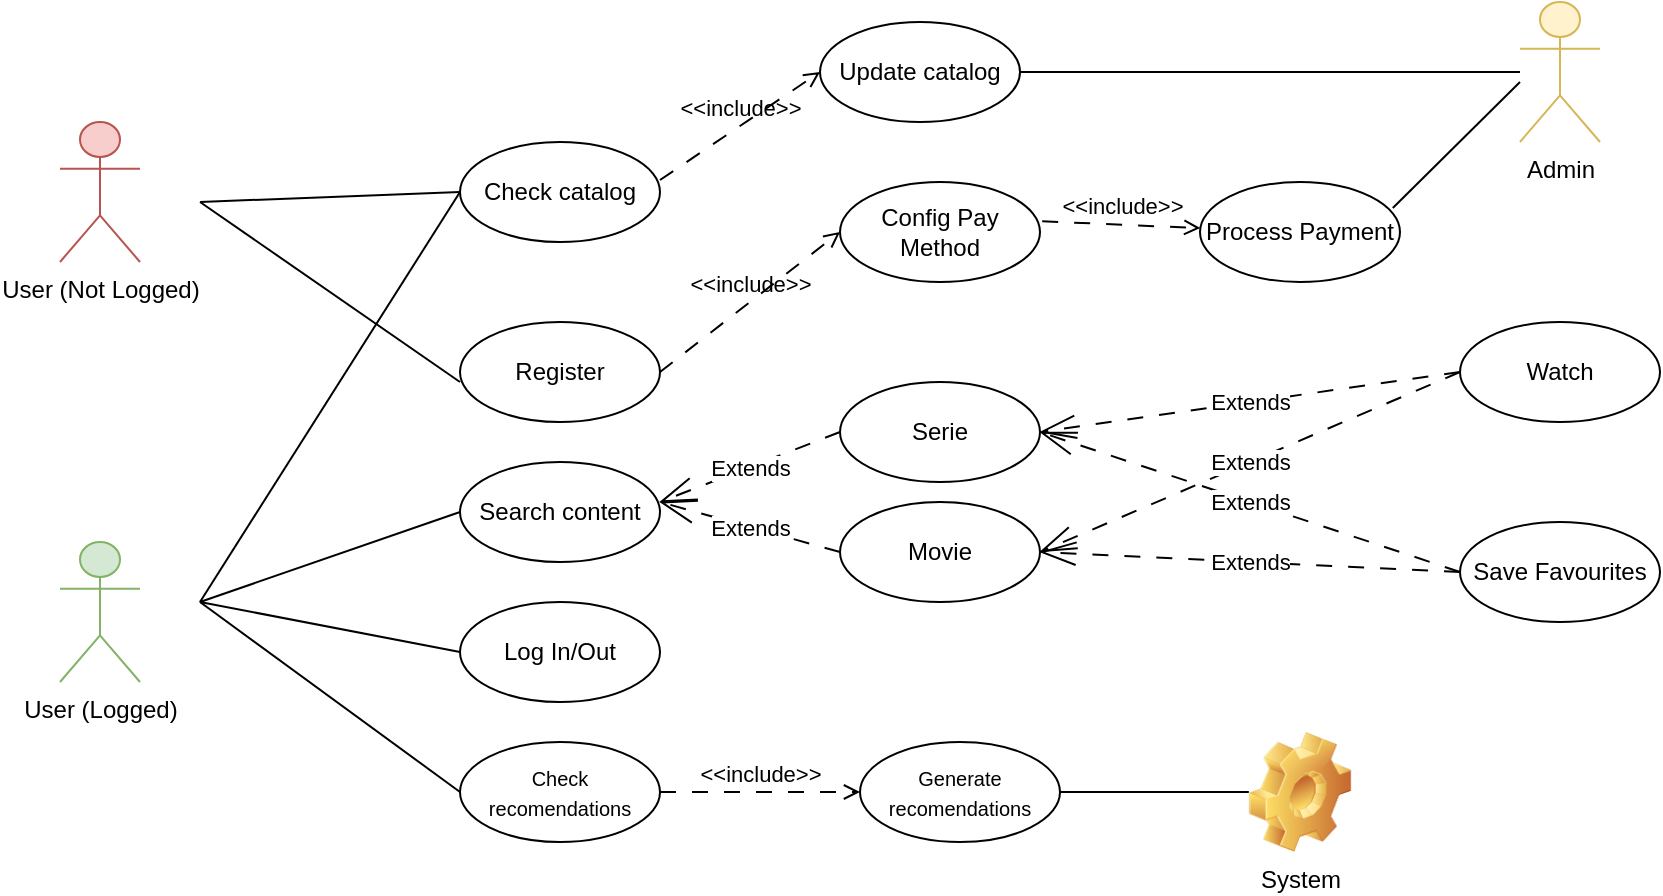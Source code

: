 <mxfile version="20.8.3" type="device"><diagram id="feEnQHSBm4zAghmansOF" name="Page-1"><mxGraphModel dx="1366" dy="757" grid="1" gridSize="10" guides="1" tooltips="1" connect="1" arrows="1" fold="1" page="1" pageScale="1" pageWidth="850" pageHeight="1100" math="0" shadow="0"><root><mxCell id="0"/><mxCell id="1" parent="0"/><mxCell id="D5bRaq05qVzkeoW9afZQ-1" value="&lt;div&gt;User (Not Logged)&lt;br&gt;&lt;/div&gt;" style="shape=umlActor;verticalLabelPosition=bottom;verticalAlign=top;html=1;outlineConnect=0;fillColor=#f8cecc;strokeColor=#b85450;" parent="1" vertex="1"><mxGeometry x="40" y="80" width="40" height="70" as="geometry"/></mxCell><mxCell id="D5bRaq05qVzkeoW9afZQ-2" value="Check catalog" style="ellipse;whiteSpace=wrap;html=1;" parent="1" vertex="1"><mxGeometry x="240" y="90" width="100" height="50" as="geometry"/></mxCell><mxCell id="D5bRaq05qVzkeoW9afZQ-6" value="Log In/Out" style="ellipse;whiteSpace=wrap;html=1;" parent="1" vertex="1"><mxGeometry x="240" y="320" width="100" height="50" as="geometry"/></mxCell><mxCell id="D5bRaq05qVzkeoW9afZQ-7" value="Search content" style="ellipse;whiteSpace=wrap;html=1;" parent="1" vertex="1"><mxGeometry x="240" y="250" width="100" height="50" as="geometry"/></mxCell><mxCell id="D5bRaq05qVzkeoW9afZQ-8" value="Register" style="ellipse;whiteSpace=wrap;html=1;" parent="1" vertex="1"><mxGeometry x="240" y="180" width="100" height="50" as="geometry"/></mxCell><mxCell id="D5bRaq05qVzkeoW9afZQ-9" value="User (Logged)" style="shape=umlActor;verticalLabelPosition=bottom;verticalAlign=top;html=1;outlineConnect=0;fillColor=#d5e8d4;strokeColor=#82b366;" parent="1" vertex="1"><mxGeometry x="40" y="290" width="40" height="70" as="geometry"/></mxCell><mxCell id="D5bRaq05qVzkeoW9afZQ-10" value="" style="endArrow=none;html=1;rounded=0;entryX=0;entryY=0.5;entryDx=0;entryDy=0;" parent="1" target="D5bRaq05qVzkeoW9afZQ-6" edge="1"><mxGeometry width="50" height="50" relative="1" as="geometry"><mxPoint x="110" y="320" as="sourcePoint"/><mxPoint x="220" y="320" as="targetPoint"/></mxGeometry></mxCell><mxCell id="D5bRaq05qVzkeoW9afZQ-11" value="" style="endArrow=none;html=1;rounded=0;entryX=0;entryY=0.5;entryDx=0;entryDy=0;" parent="1" target="D5bRaq05qVzkeoW9afZQ-7" edge="1"><mxGeometry width="50" height="50" relative="1" as="geometry"><mxPoint x="110" y="320" as="sourcePoint"/><mxPoint x="230" y="250" as="targetPoint"/></mxGeometry></mxCell><mxCell id="D5bRaq05qVzkeoW9afZQ-12" value="" style="endArrow=none;html=1;rounded=0;entryX=0;entryY=0.5;entryDx=0;entryDy=0;" parent="1" target="D5bRaq05qVzkeoW9afZQ-2" edge="1"><mxGeometry width="50" height="50" relative="1" as="geometry"><mxPoint x="110" y="320" as="sourcePoint"/><mxPoint x="230" y="100" as="targetPoint"/></mxGeometry></mxCell><mxCell id="D5bRaq05qVzkeoW9afZQ-13" value="Admin" style="shape=umlActor;verticalLabelPosition=bottom;verticalAlign=top;html=1;outlineConnect=0;fillColor=#fff2cc;strokeColor=#d6b656;" parent="1" vertex="1"><mxGeometry x="770" y="20" width="40" height="70" as="geometry"/></mxCell><mxCell id="D5bRaq05qVzkeoW9afZQ-14" value="" style="endArrow=none;html=1;rounded=0;entryX=0;entryY=0.6;entryDx=0;entryDy=0;entryPerimeter=0;" parent="1" target="D5bRaq05qVzkeoW9afZQ-8" edge="1"><mxGeometry width="50" height="50" relative="1" as="geometry"><mxPoint x="110" y="120" as="sourcePoint"/><mxPoint x="240" y="170" as="targetPoint"/></mxGeometry></mxCell><mxCell id="D5bRaq05qVzkeoW9afZQ-15" value="" style="endArrow=none;html=1;rounded=0;entryX=0;entryY=0.5;entryDx=0;entryDy=0;" parent="1" target="D5bRaq05qVzkeoW9afZQ-2" edge="1"><mxGeometry width="50" height="50" relative="1" as="geometry"><mxPoint x="110" y="120" as="sourcePoint"/><mxPoint x="250" y="190" as="targetPoint"/></mxGeometry></mxCell><mxCell id="D5bRaq05qVzkeoW9afZQ-16" value="Update catalog" style="ellipse;whiteSpace=wrap;html=1;" parent="1" vertex="1"><mxGeometry x="420" y="30" width="100" height="50" as="geometry"/></mxCell><mxCell id="D5bRaq05qVzkeoW9afZQ-17" value="" style="endArrow=none;html=1;rounded=0;entryX=1;entryY=0.5;entryDx=0;entryDy=0;" parent="1" target="D5bRaq05qVzkeoW9afZQ-16" edge="1" source="D5bRaq05qVzkeoW9afZQ-13"><mxGeometry width="50" height="50" relative="1" as="geometry"><mxPoint x="720" y="60" as="sourcePoint"/><mxPoint x="480" y="35" as="targetPoint"/></mxGeometry></mxCell><mxCell id="D5bRaq05qVzkeoW9afZQ-19" value="&lt;font size=&quot;1&quot;&gt;Generate recomendations&lt;br&gt;&lt;/font&gt;" style="ellipse;whiteSpace=wrap;html=1;" parent="1" vertex="1"><mxGeometry x="440" y="390" width="100" height="50" as="geometry"/></mxCell><mxCell id="D5bRaq05qVzkeoW9afZQ-20" value="" style="endArrow=none;html=1;rounded=0;entryX=1;entryY=0.5;entryDx=0;entryDy=0;exitX=0;exitY=0.5;exitDx=0;exitDy=0;" parent="1" target="D5bRaq05qVzkeoW9afZQ-19" edge="1" source="TjWWHmUI-AEfjvI0xDZn-1"><mxGeometry width="50" height="50" relative="1" as="geometry"><mxPoint x="560" y="410" as="sourcePoint"/><mxPoint x="490" y="415" as="targetPoint"/></mxGeometry></mxCell><mxCell id="TjWWHmUI-AEfjvI0xDZn-1" value="System" style="shape=image;html=1;verticalLabelPosition=bottom;verticalAlign=top;imageAspect=1;aspect=fixed;image=img/clipart/Gear_128x128.png" vertex="1" parent="1"><mxGeometry x="634.42" y="385" width="51.15" height="60" as="geometry"/></mxCell><mxCell id="TjWWHmUI-AEfjvI0xDZn-2" value="Movie" style="ellipse;whiteSpace=wrap;html=1;" vertex="1" parent="1"><mxGeometry x="430" y="270" width="100" height="50" as="geometry"/></mxCell><mxCell id="TjWWHmUI-AEfjvI0xDZn-3" value="Serie" style="ellipse;whiteSpace=wrap;html=1;" vertex="1" parent="1"><mxGeometry x="430" y="210" width="100" height="50" as="geometry"/></mxCell><mxCell id="TjWWHmUI-AEfjvI0xDZn-6" value="Extends" style="endArrow=openThin;endSize=16;endFill=0;html=1;rounded=0;exitX=0;exitY=0.5;exitDx=0;exitDy=0;dashed=1;dashPattern=8 8;startArrow=none;startFill=0;" edge="1" parent="1" source="TjWWHmUI-AEfjvI0xDZn-3"><mxGeometry width="160" relative="1" as="geometry"><mxPoint x="345" y="150" as="sourcePoint"/><mxPoint x="340" y="270" as="targetPoint"/></mxGeometry></mxCell><mxCell id="TjWWHmUI-AEfjvI0xDZn-8" value="Extends" style="endArrow=openThin;endSize=16;endFill=0;html=1;rounded=0;exitX=0;exitY=0.5;exitDx=0;exitDy=0;dashed=1;dashPattern=8 8;" edge="1" parent="1" source="TjWWHmUI-AEfjvI0xDZn-2"><mxGeometry width="160" relative="1" as="geometry"><mxPoint x="450.0" y="245.0" as="sourcePoint"/><mxPoint x="340" y="270" as="targetPoint"/></mxGeometry></mxCell><mxCell id="TjWWHmUI-AEfjvI0xDZn-9" value="Save Favourites" style="ellipse;whiteSpace=wrap;html=1;" vertex="1" parent="1"><mxGeometry x="740" y="280" width="100" height="50" as="geometry"/></mxCell><mxCell id="TjWWHmUI-AEfjvI0xDZn-10" value="Watch" style="ellipse;whiteSpace=wrap;html=1;" vertex="1" parent="1"><mxGeometry x="740" y="180" width="100" height="50" as="geometry"/></mxCell><mxCell id="TjWWHmUI-AEfjvI0xDZn-11" value="Extends" style="endArrow=openThin;endSize=16;endFill=0;html=1;rounded=0;exitX=0;exitY=0.5;exitDx=0;exitDy=0;dashed=1;dashPattern=8 8;entryX=1;entryY=0.5;entryDx=0;entryDy=0;" edge="1" parent="1" source="TjWWHmUI-AEfjvI0xDZn-10" target="TjWWHmUI-AEfjvI0xDZn-2"><mxGeometry width="160" relative="1" as="geometry"><mxPoint x="620.0" y="230.0" as="sourcePoint"/><mxPoint x="530" y="265" as="targetPoint"/></mxGeometry></mxCell><mxCell id="TjWWHmUI-AEfjvI0xDZn-12" value="Extends" style="endArrow=openThin;endSize=16;endFill=0;html=1;rounded=0;dashed=1;dashPattern=8 8;entryX=1;entryY=0.5;entryDx=0;entryDy=0;exitX=0;exitY=0.5;exitDx=0;exitDy=0;" edge="1" parent="1" source="TjWWHmUI-AEfjvI0xDZn-10" target="TjWWHmUI-AEfjvI0xDZn-3"><mxGeometry width="160" relative="1" as="geometry"><mxPoint x="620" y="230" as="sourcePoint"/><mxPoint x="540.0" y="305" as="targetPoint"/></mxGeometry></mxCell><mxCell id="TjWWHmUI-AEfjvI0xDZn-13" value="Extends" style="endArrow=openThin;endSize=16;endFill=0;html=1;rounded=0;dashed=1;dashPattern=8 8;entryX=1;entryY=0.5;entryDx=0;entryDy=0;exitX=0;exitY=0.5;exitDx=0;exitDy=0;" edge="1" parent="1" source="TjWWHmUI-AEfjvI0xDZn-9" target="TjWWHmUI-AEfjvI0xDZn-3"><mxGeometry width="160" relative="1" as="geometry"><mxPoint x="630" y="205" as="sourcePoint"/><mxPoint x="540.0" y="305" as="targetPoint"/></mxGeometry></mxCell><mxCell id="TjWWHmUI-AEfjvI0xDZn-14" value="Extends" style="endArrow=openThin;endSize=16;endFill=0;html=1;rounded=0;dashed=1;dashPattern=8 8;entryX=1;entryY=0.5;entryDx=0;entryDy=0;exitX=0;exitY=0.5;exitDx=0;exitDy=0;" edge="1" parent="1" source="TjWWHmUI-AEfjvI0xDZn-9" target="TjWWHmUI-AEfjvI0xDZn-2"><mxGeometry width="160" relative="1" as="geometry"><mxPoint x="642.147" y="288.666" as="sourcePoint"/><mxPoint x="540.0" y="245.0" as="targetPoint"/></mxGeometry></mxCell><mxCell id="TjWWHmUI-AEfjvI0xDZn-15" value="Config Pay Method" style="ellipse;whiteSpace=wrap;html=1;" vertex="1" parent="1"><mxGeometry x="430" y="110" width="100" height="50" as="geometry"/></mxCell><mxCell id="TjWWHmUI-AEfjvI0xDZn-17" value="Process Payment" style="ellipse;whiteSpace=wrap;html=1;" vertex="1" parent="1"><mxGeometry x="610" y="110" width="100" height="50" as="geometry"/></mxCell><mxCell id="TjWWHmUI-AEfjvI0xDZn-20" value="&amp;lt;&amp;lt;include&amp;gt;&amp;gt;" style="html=1;verticalAlign=bottom;labelBackgroundColor=none;endArrow=open;endFill=0;dashed=1;rounded=0;dashPattern=8 8;entryX=0;entryY=0.5;entryDx=0;entryDy=0;exitX=1;exitY=0.5;exitDx=0;exitDy=0;" edge="1" parent="1" source="D5bRaq05qVzkeoW9afZQ-8" target="TjWWHmUI-AEfjvI0xDZn-15"><mxGeometry width="160" relative="1" as="geometry"><mxPoint x="280" y="90" as="sourcePoint"/><mxPoint x="440" y="90" as="targetPoint"/></mxGeometry></mxCell><mxCell id="TjWWHmUI-AEfjvI0xDZn-21" value="&amp;lt;&amp;lt;include&amp;gt;&amp;gt;" style="html=1;verticalAlign=bottom;labelBackgroundColor=none;endArrow=open;endFill=0;dashed=1;rounded=0;dashPattern=8 8;exitX=1.011;exitY=0.393;exitDx=0;exitDy=0;exitPerimeter=0;" edge="1" parent="1" source="TjWWHmUI-AEfjvI0xDZn-15" target="TjWWHmUI-AEfjvI0xDZn-17"><mxGeometry width="160" relative="1" as="geometry"><mxPoint x="530.0" y="90" as="sourcePoint"/><mxPoint x="620.0" y="90" as="targetPoint"/></mxGeometry></mxCell><mxCell id="TjWWHmUI-AEfjvI0xDZn-22" value="" style="endArrow=none;html=1;rounded=0;entryX=0.964;entryY=0.26;entryDx=0;entryDy=0;entryPerimeter=0;" edge="1" parent="1" target="TjWWHmUI-AEfjvI0xDZn-17"><mxGeometry width="50" height="50" relative="1" as="geometry"><mxPoint x="770" y="60" as="sourcePoint"/><mxPoint x="460.0" y="420" as="targetPoint"/></mxGeometry></mxCell><mxCell id="TjWWHmUI-AEfjvI0xDZn-23" value="&lt;font size=&quot;1&quot;&gt;Check recomendations&lt;br&gt;&lt;/font&gt;" style="ellipse;whiteSpace=wrap;html=1;" vertex="1" parent="1"><mxGeometry x="240" y="390" width="100" height="50" as="geometry"/></mxCell><mxCell id="TjWWHmUI-AEfjvI0xDZn-24" value="&amp;lt;&amp;lt;include&amp;gt;&amp;gt;" style="html=1;verticalAlign=bottom;labelBackgroundColor=none;endArrow=open;endFill=0;dashed=1;rounded=0;dashPattern=8 8;exitX=1;exitY=0.5;exitDx=0;exitDy=0;entryX=0;entryY=0.5;entryDx=0;entryDy=0;" edge="1" parent="1" source="TjWWHmUI-AEfjvI0xDZn-23" target="D5bRaq05qVzkeoW9afZQ-19"><mxGeometry width="160" relative="1" as="geometry"><mxPoint x="360.96" y="385" as="sourcePoint"/><mxPoint x="439.997" y="388.503" as="targetPoint"/></mxGeometry></mxCell><mxCell id="TjWWHmUI-AEfjvI0xDZn-25" value="" style="endArrow=none;html=1;rounded=0;entryX=0;entryY=0.5;entryDx=0;entryDy=0;" edge="1" parent="1" target="TjWWHmUI-AEfjvI0xDZn-23"><mxGeometry width="50" height="50" relative="1" as="geometry"><mxPoint x="110" y="320" as="sourcePoint"/><mxPoint x="250.0" y="355" as="targetPoint"/></mxGeometry></mxCell><mxCell id="TjWWHmUI-AEfjvI0xDZn-26" value="&amp;lt;&amp;lt;include&amp;gt;&amp;gt;" style="html=1;verticalAlign=bottom;labelBackgroundColor=none;endArrow=open;endFill=0;dashed=1;rounded=0;dashPattern=8 8;entryX=0;entryY=0.5;entryDx=0;entryDy=0;" edge="1" parent="1" target="D5bRaq05qVzkeoW9afZQ-16"><mxGeometry width="160" relative="1" as="geometry"><mxPoint x="340" y="109" as="sourcePoint"/><mxPoint x="440.0" y="109.05" as="targetPoint"/></mxGeometry></mxCell></root></mxGraphModel></diagram></mxfile>